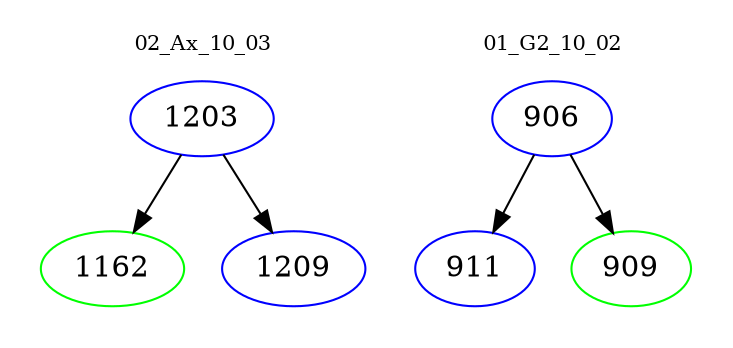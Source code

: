 digraph{
subgraph cluster_0 {
color = white
label = "02_Ax_10_03";
fontsize=10;
T0_1203 [label="1203", color="blue"]
T0_1203 -> T0_1162 [color="black"]
T0_1162 [label="1162", color="green"]
T0_1203 -> T0_1209 [color="black"]
T0_1209 [label="1209", color="blue"]
}
subgraph cluster_1 {
color = white
label = "01_G2_10_02";
fontsize=10;
T1_906 [label="906", color="blue"]
T1_906 -> T1_911 [color="black"]
T1_911 [label="911", color="blue"]
T1_906 -> T1_909 [color="black"]
T1_909 [label="909", color="green"]
}
}
